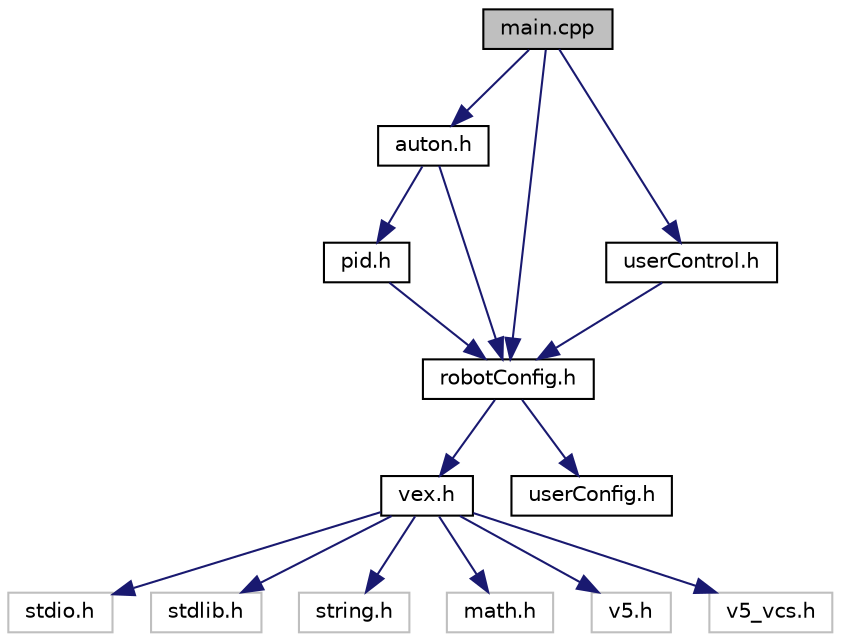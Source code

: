 digraph "main.cpp"
{
 // LATEX_PDF_SIZE
  edge [fontname="Helvetica",fontsize="10",labelfontname="Helvetica",labelfontsize="10"];
  node [fontname="Helvetica",fontsize="10",shape=record];
  Node1 [label="main.cpp",height=0.2,width=0.4,color="black", fillcolor="grey75", style="filled", fontcolor="black",tooltip=" "];
  Node1 -> Node2 [color="midnightblue",fontsize="10",style="solid"];
  Node2 [label="auton.h",height=0.2,width=0.4,color="black", fillcolor="white", style="filled",URL="$auton_8h.html",tooltip=" "];
  Node2 -> Node3 [color="midnightblue",fontsize="10",style="solid"];
  Node3 [label="pid.h",height=0.2,width=0.4,color="black", fillcolor="white", style="filled",URL="$pid_8h.html",tooltip=" "];
  Node3 -> Node4 [color="midnightblue",fontsize="10",style="solid"];
  Node4 [label="robotConfig.h",height=0.2,width=0.4,color="black", fillcolor="white", style="filled",URL="$robot_config_8h.html",tooltip=" "];
  Node4 -> Node5 [color="midnightblue",fontsize="10",style="solid"];
  Node5 [label="vex.h",height=0.2,width=0.4,color="black", fillcolor="white", style="filled",URL="$vex_8h.html",tooltip=" "];
  Node5 -> Node6 [color="midnightblue",fontsize="10",style="solid"];
  Node6 [label="stdio.h",height=0.2,width=0.4,color="grey75", fillcolor="white", style="filled",tooltip=" "];
  Node5 -> Node7 [color="midnightblue",fontsize="10",style="solid"];
  Node7 [label="stdlib.h",height=0.2,width=0.4,color="grey75", fillcolor="white", style="filled",tooltip=" "];
  Node5 -> Node8 [color="midnightblue",fontsize="10",style="solid"];
  Node8 [label="string.h",height=0.2,width=0.4,color="grey75", fillcolor="white", style="filled",tooltip=" "];
  Node5 -> Node9 [color="midnightblue",fontsize="10",style="solid"];
  Node9 [label="math.h",height=0.2,width=0.4,color="grey75", fillcolor="white", style="filled",tooltip=" "];
  Node5 -> Node10 [color="midnightblue",fontsize="10",style="solid"];
  Node10 [label="v5.h",height=0.2,width=0.4,color="grey75", fillcolor="white", style="filled",tooltip=" "];
  Node5 -> Node11 [color="midnightblue",fontsize="10",style="solid"];
  Node11 [label="v5_vcs.h",height=0.2,width=0.4,color="grey75", fillcolor="white", style="filled",tooltip=" "];
  Node4 -> Node12 [color="midnightblue",fontsize="10",style="solid"];
  Node12 [label="userConfig.h",height=0.2,width=0.4,color="black", fillcolor="white", style="filled",URL="$user_config_8h.html",tooltip=" "];
  Node2 -> Node4 [color="midnightblue",fontsize="10",style="solid"];
  Node1 -> Node4 [color="midnightblue",fontsize="10",style="solid"];
  Node1 -> Node13 [color="midnightblue",fontsize="10",style="solid"];
  Node13 [label="userControl.h",height=0.2,width=0.4,color="black", fillcolor="white", style="filled",URL="$user_control_8h.html",tooltip=" "];
  Node13 -> Node4 [color="midnightblue",fontsize="10",style="solid"];
}
